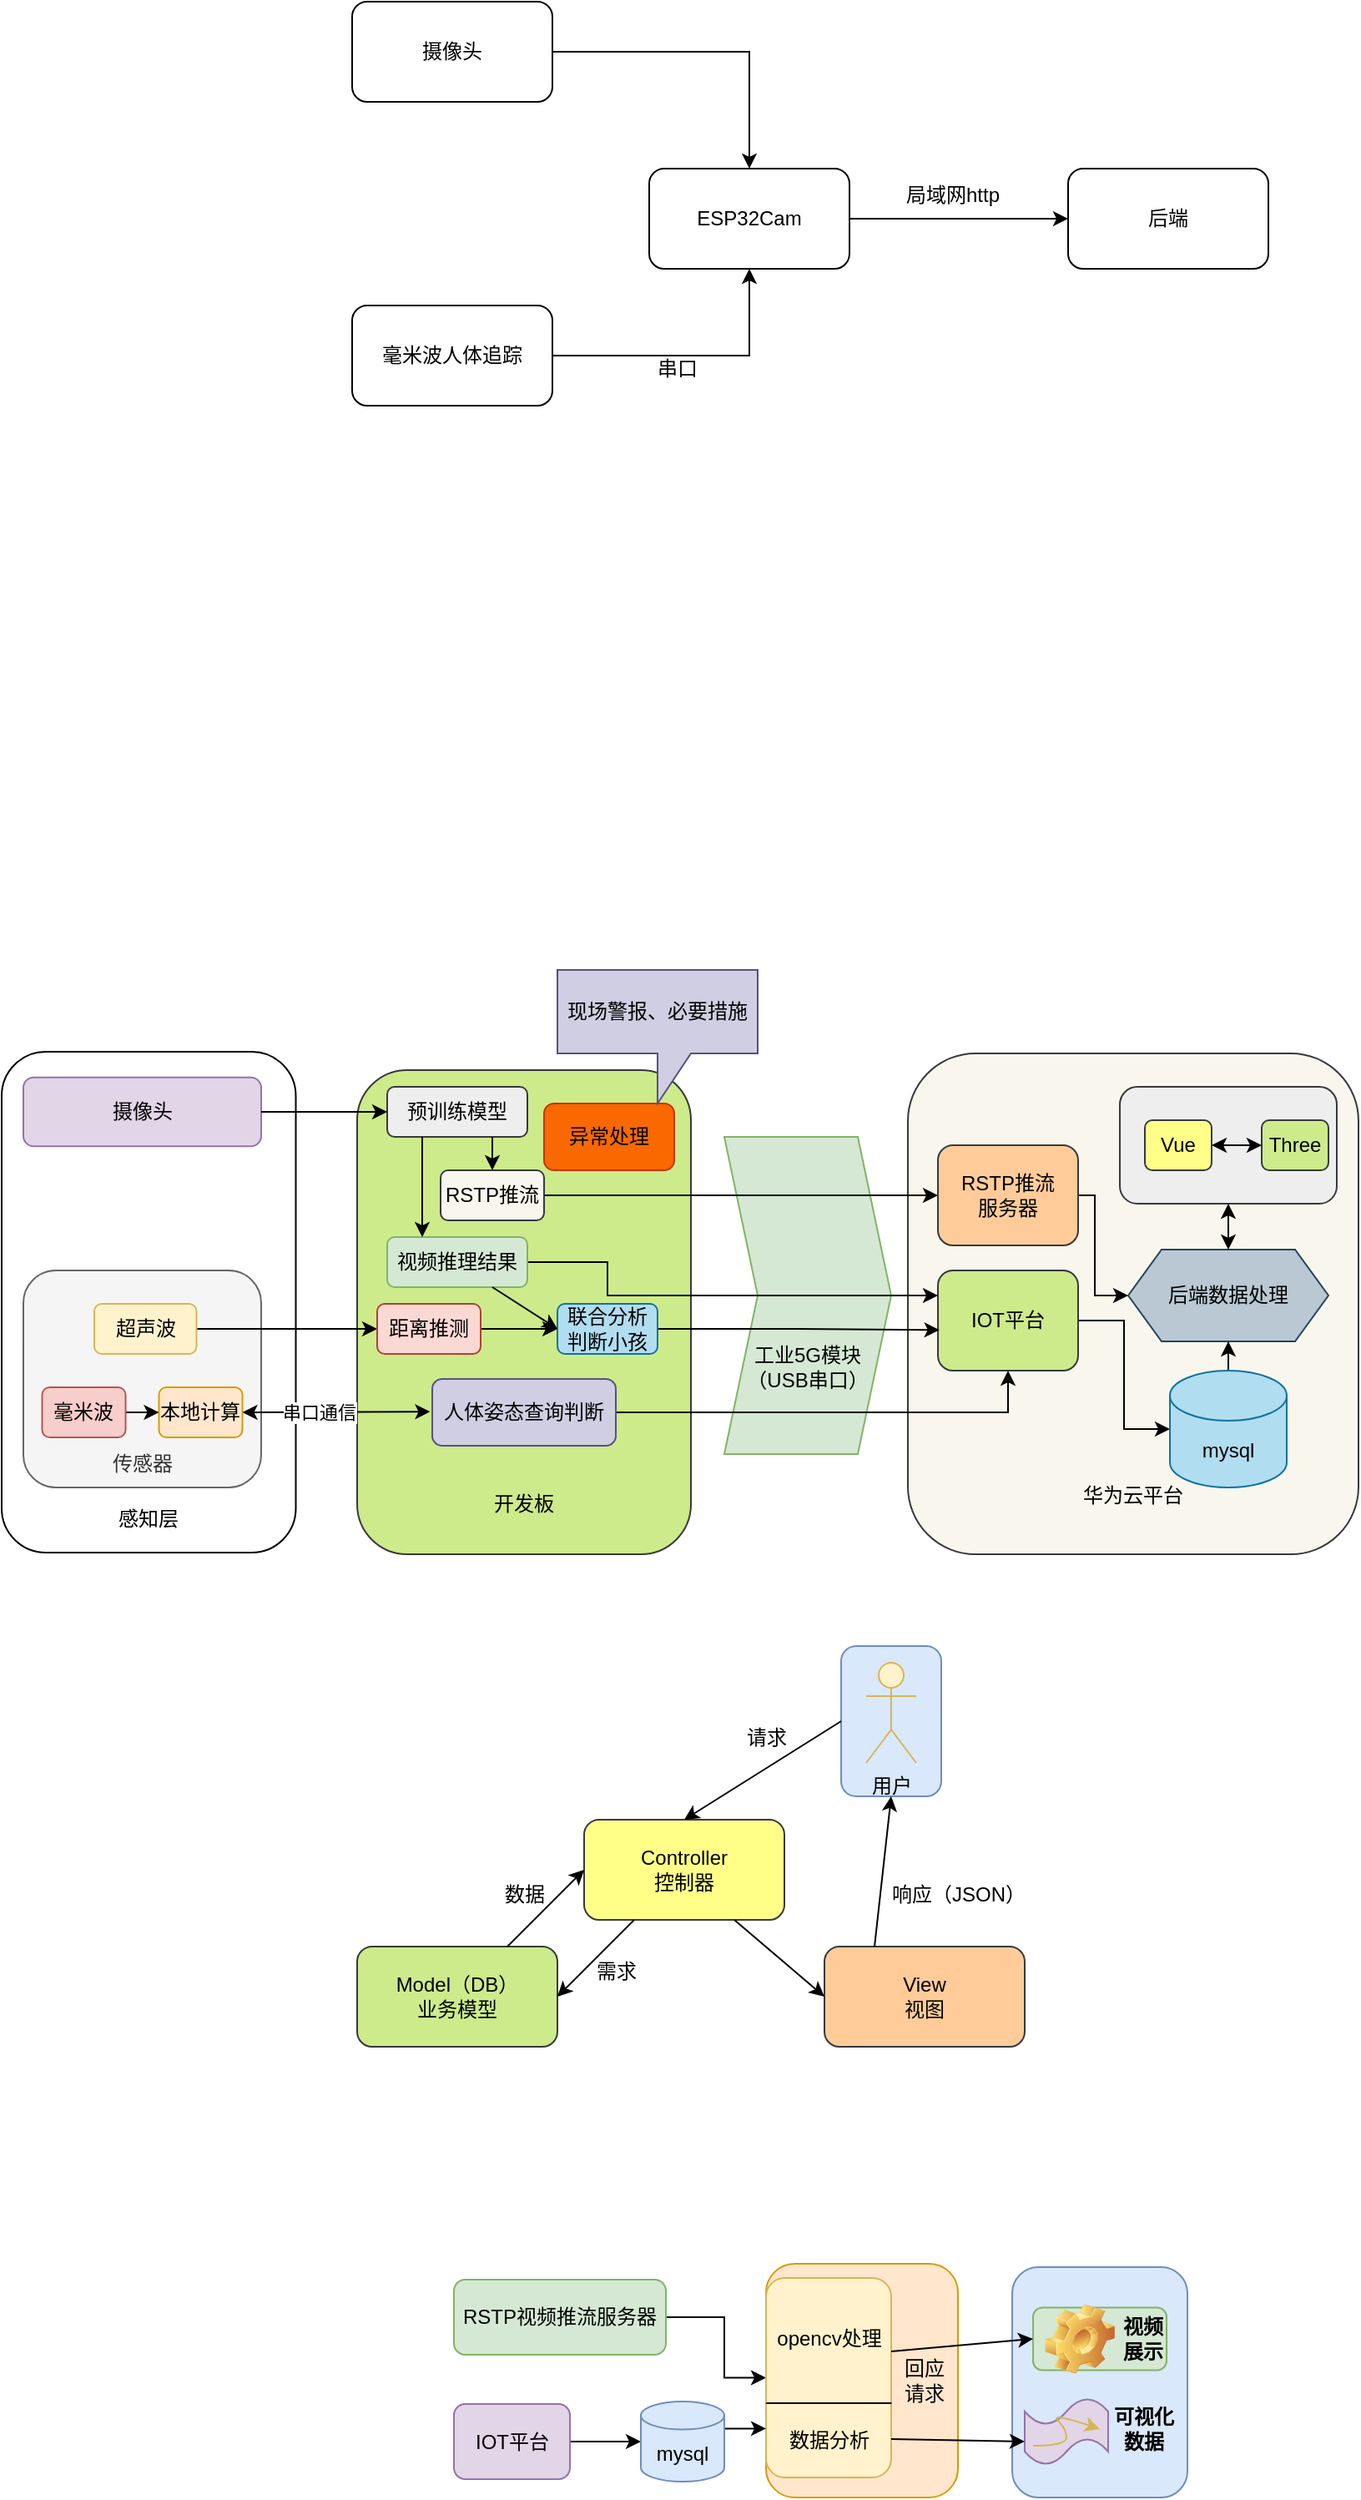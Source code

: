 <mxfile version="21.7.1" type="github">
  <diagram id="C5RBs43oDa-KdzZeNtuy" name="Page-1">
    <mxGraphModel dx="812" dy="1632" grid="0" gridSize="10" guides="0" tooltips="1" connect="1" arrows="1" fold="1" page="1" pageScale="1" pageWidth="827" pageHeight="1169" math="0" shadow="0">
      <root>
        <mxCell id="WIyWlLk6GJQsqaUBKTNV-0" />
        <mxCell id="WIyWlLk6GJQsqaUBKTNV-1" parent="WIyWlLk6GJQsqaUBKTNV-0" />
        <mxCell id="5fcDJ9BJbWyk9KCKupC0-104" value="" style="rounded=1;whiteSpace=wrap;html=1;fillColor=#ffe6cc;strokeColor=#d79b00;" parent="WIyWlLk6GJQsqaUBKTNV-1" vertex="1">
          <mxGeometry x="465" y="940" width="115" height="140" as="geometry" />
        </mxCell>
        <mxCell id="5fcDJ9BJbWyk9KCKupC0-86" value="" style="rounded=1;whiteSpace=wrap;html=1;fillColor=#dae8fc;strokeColor=#6c8ebf;" parent="WIyWlLk6GJQsqaUBKTNV-1" vertex="1">
          <mxGeometry x="510" y="570" width="60" height="90" as="geometry" />
        </mxCell>
        <mxCell id="5fcDJ9BJbWyk9KCKupC0-70" value="&lt;br&gt;&lt;br&gt;&lt;br&gt;&lt;br&gt;&lt;br&gt;&lt;br&gt;&lt;br&gt;&lt;br&gt;&lt;br&gt;&lt;br&gt;&lt;br&gt;&lt;br&gt;&lt;br&gt;&lt;br&gt;&lt;br&gt;&lt;br&gt;&lt;br&gt;&lt;br&gt;感知层" style="rounded=1;whiteSpace=wrap;html=1;" parent="WIyWlLk6GJQsqaUBKTNV-1" vertex="1">
          <mxGeometry x="7" y="214" width="176.25" height="300" as="geometry" />
        </mxCell>
        <mxCell id="5fcDJ9BJbWyk9KCKupC0-43" value="&lt;br&gt;&lt;br&gt;&lt;br&gt;&lt;br&gt;&lt;br&gt;&lt;br&gt;工业5G模块&lt;br&gt;（USB串口）" style="shape=step;perimeter=stepPerimeter;whiteSpace=wrap;html=1;fixedSize=1;fillColor=#d5e8d4;strokeColor=#82b366;" parent="WIyWlLk6GJQsqaUBKTNV-1" vertex="1">
          <mxGeometry x="440" y="265.01" width="100" height="189.99" as="geometry" />
        </mxCell>
        <mxCell id="5fcDJ9BJbWyk9KCKupC0-1" value="摄像头" style="rounded=1;whiteSpace=wrap;html=1;fillColor=#e1d5e7;strokeColor=#9673a6;" parent="WIyWlLk6GJQsqaUBKTNV-1" vertex="1">
          <mxGeometry x="20.0" y="229.38" width="142.5" height="41.25" as="geometry" />
        </mxCell>
        <mxCell id="5fcDJ9BJbWyk9KCKupC0-12" value="&lt;br&gt;&lt;br&gt;&lt;br&gt;&lt;br&gt;&lt;br&gt;&lt;br&gt;&lt;br&gt;传感器" style="rounded=1;whiteSpace=wrap;html=1;fillColor=#f5f5f5;fontColor=#333333;strokeColor=#666666;" parent="WIyWlLk6GJQsqaUBKTNV-1" vertex="1">
          <mxGeometry x="20.0" y="345" width="142.5" height="130" as="geometry" />
        </mxCell>
        <mxCell id="5fcDJ9BJbWyk9KCKupC0-38" style="edgeStyle=orthogonalEdgeStyle;rounded=0;orthogonalLoop=1;jettySize=auto;html=1;entryX=0;entryY=0.5;entryDx=0;entryDy=0;" parent="WIyWlLk6GJQsqaUBKTNV-1" source="5fcDJ9BJbWyk9KCKupC0-2" target="5fcDJ9BJbWyk9KCKupC0-37" edge="1">
          <mxGeometry relative="1" as="geometry" />
        </mxCell>
        <mxCell id="5fcDJ9BJbWyk9KCKupC0-2" value="毫米波" style="rounded=1;whiteSpace=wrap;html=1;fillColor=#f8cecc;strokeColor=#b85450;" parent="WIyWlLk6GJQsqaUBKTNV-1" vertex="1">
          <mxGeometry x="31.25" y="415" width="50" height="30" as="geometry" />
        </mxCell>
        <mxCell id="5fcDJ9BJbWyk9KCKupC0-3" value="&lt;br&gt;&lt;br&gt;&lt;br&gt;&lt;br&gt;&lt;br&gt;&lt;br&gt;&lt;br&gt;&lt;br&gt;&lt;br&gt;&lt;br&gt;&lt;br&gt;&lt;br&gt;&lt;br&gt;&lt;br&gt;&lt;br&gt;&lt;br&gt;开发板" style="rounded=1;whiteSpace=wrap;html=1;fillColor=#cdeb8b;strokeColor=#36393d;" parent="WIyWlLk6GJQsqaUBKTNV-1" vertex="1">
          <mxGeometry x="220" y="225" width="200" height="290" as="geometry" />
        </mxCell>
        <mxCell id="5fcDJ9BJbWyk9KCKupC0-6" value="&lt;br&gt;&lt;br&gt;&lt;br&gt;&lt;br&gt;&lt;br&gt;&lt;br&gt;&lt;br&gt;&lt;br&gt;&lt;br&gt;&lt;br&gt;&lt;br&gt;&lt;br&gt;&lt;br&gt;&lt;br&gt;&lt;br&gt;&lt;br&gt;华为云平台" style="rounded=1;whiteSpace=wrap;html=1;fillColor=#f9f7ed;strokeColor=#36393d;" parent="WIyWlLk6GJQsqaUBKTNV-1" vertex="1">
          <mxGeometry x="550" y="215" width="270" height="300" as="geometry" />
        </mxCell>
        <mxCell id="5fcDJ9BJbWyk9KCKupC0-13" value="预训练模型" style="rounded=1;whiteSpace=wrap;html=1;fillColor=#eeeeee;strokeColor=#36393d;" parent="WIyWlLk6GJQsqaUBKTNV-1" vertex="1">
          <mxGeometry x="238" y="235.01" width="84" height="30" as="geometry" />
        </mxCell>
        <mxCell id="5fcDJ9BJbWyk9KCKupC0-19" style="edgeStyle=orthogonalEdgeStyle;rounded=0;orthogonalLoop=1;jettySize=auto;html=1;" parent="WIyWlLk6GJQsqaUBKTNV-1" source="5fcDJ9BJbWyk9KCKupC0-15" target="5fcDJ9BJbWyk9KCKupC0-17" edge="1">
          <mxGeometry relative="1" as="geometry" />
        </mxCell>
        <mxCell id="5fcDJ9BJbWyk9KCKupC0-15" value="RSTP推流" style="rounded=1;whiteSpace=wrap;html=1;fillColor=#f9f7ed;strokeColor=#36393d;" parent="WIyWlLk6GJQsqaUBKTNV-1" vertex="1">
          <mxGeometry x="270" y="285" width="62" height="30" as="geometry" />
        </mxCell>
        <mxCell id="5fcDJ9BJbWyk9KCKupC0-60" style="edgeStyle=orthogonalEdgeStyle;rounded=0;orthogonalLoop=1;jettySize=auto;html=1;entryX=0;entryY=0.5;entryDx=0;entryDy=0;" parent="WIyWlLk6GJQsqaUBKTNV-1" source="5fcDJ9BJbWyk9KCKupC0-17" target="5fcDJ9BJbWyk9KCKupC0-58" edge="1">
          <mxGeometry relative="1" as="geometry">
            <Array as="points">
              <mxPoint x="662" y="300" />
              <mxPoint x="662" y="360" />
            </Array>
          </mxGeometry>
        </mxCell>
        <mxCell id="5fcDJ9BJbWyk9KCKupC0-17" value="RSTP推流&lt;br&gt;服务器" style="rounded=1;whiteSpace=wrap;html=1;fillColor=#ffcc99;strokeColor=#36393d;" parent="WIyWlLk6GJQsqaUBKTNV-1" vertex="1">
          <mxGeometry x="568" y="270" width="84" height="60" as="geometry" />
        </mxCell>
        <mxCell id="5fcDJ9BJbWyk9KCKupC0-57" style="edgeStyle=orthogonalEdgeStyle;rounded=0;orthogonalLoop=1;jettySize=auto;html=1;entryX=0;entryY=0.5;entryDx=0;entryDy=0;entryPerimeter=0;" parent="WIyWlLk6GJQsqaUBKTNV-1" source="5fcDJ9BJbWyk9KCKupC0-18" target="5fcDJ9BJbWyk9KCKupC0-56" edge="1">
          <mxGeometry relative="1" as="geometry">
            <Array as="points" />
          </mxGeometry>
        </mxCell>
        <mxCell id="5fcDJ9BJbWyk9KCKupC0-18" value="IOT平台" style="rounded=1;whiteSpace=wrap;html=1;fillColor=#cdeb8b;strokeColor=#36393d;" parent="WIyWlLk6GJQsqaUBKTNV-1" vertex="1">
          <mxGeometry x="568" y="345" width="84" height="60" as="geometry" />
        </mxCell>
        <mxCell id="5fcDJ9BJbWyk9KCKupC0-25" style="edgeStyle=orthogonalEdgeStyle;rounded=0;orthogonalLoop=1;jettySize=auto;html=1;entryX=0;entryY=0.25;entryDx=0;entryDy=0;" parent="WIyWlLk6GJQsqaUBKTNV-1" source="5fcDJ9BJbWyk9KCKupC0-20" target="5fcDJ9BJbWyk9KCKupC0-18" edge="1">
          <mxGeometry relative="1" as="geometry">
            <Array as="points">
              <mxPoint x="370" y="340" />
              <mxPoint x="370" y="360" />
            </Array>
          </mxGeometry>
        </mxCell>
        <mxCell id="5fcDJ9BJbWyk9KCKupC0-20" value="视频推理结果" style="rounded=1;whiteSpace=wrap;html=1;fillColor=#d5e8d4;strokeColor=#82b366;" parent="WIyWlLk6GJQsqaUBKTNV-1" vertex="1">
          <mxGeometry x="238" y="325" width="84" height="30" as="geometry" />
        </mxCell>
        <mxCell id="5fcDJ9BJbWyk9KCKupC0-23" value="" style="endArrow=classic;html=1;rounded=0;entryX=0.25;entryY=0;entryDx=0;entryDy=0;exitX=0.25;exitY=1;exitDx=0;exitDy=0;" parent="WIyWlLk6GJQsqaUBKTNV-1" source="5fcDJ9BJbWyk9KCKupC0-13" target="5fcDJ9BJbWyk9KCKupC0-20" edge="1">
          <mxGeometry width="50" height="50" relative="1" as="geometry">
            <mxPoint x="250" y="265" as="sourcePoint" />
            <mxPoint x="300" y="215" as="targetPoint" />
          </mxGeometry>
        </mxCell>
        <mxCell id="5fcDJ9BJbWyk9KCKupC0-24" value="" style="endArrow=classic;html=1;rounded=0;exitX=0.75;exitY=1;exitDx=0;exitDy=0;entryX=0.5;entryY=0;entryDx=0;entryDy=0;" parent="WIyWlLk6GJQsqaUBKTNV-1" source="5fcDJ9BJbWyk9KCKupC0-13" target="5fcDJ9BJbWyk9KCKupC0-15" edge="1">
          <mxGeometry width="50" height="50" relative="1" as="geometry">
            <mxPoint x="220" y="355" as="sourcePoint" />
            <mxPoint x="270" y="305" as="targetPoint" />
          </mxGeometry>
        </mxCell>
        <mxCell id="5fcDJ9BJbWyk9KCKupC0-30" style="edgeStyle=orthogonalEdgeStyle;rounded=0;orthogonalLoop=1;jettySize=auto;html=1;entryX=0;entryY=0.5;entryDx=0;entryDy=0;" parent="WIyWlLk6GJQsqaUBKTNV-1" source="5fcDJ9BJbWyk9KCKupC0-26" target="5fcDJ9BJbWyk9KCKupC0-28" edge="1">
          <mxGeometry relative="1" as="geometry" />
        </mxCell>
        <mxCell id="5fcDJ9BJbWyk9KCKupC0-26" value="超声波" style="rounded=1;whiteSpace=wrap;html=1;fillColor=#fff2cc;strokeColor=#d6b656;" parent="WIyWlLk6GJQsqaUBKTNV-1" vertex="1">
          <mxGeometry x="62.5" y="365" width="61.25" height="30" as="geometry" />
        </mxCell>
        <mxCell id="5fcDJ9BJbWyk9KCKupC0-33" style="edgeStyle=orthogonalEdgeStyle;rounded=0;orthogonalLoop=1;jettySize=auto;html=1;entryX=0;entryY=0.5;entryDx=0;entryDy=0;" parent="WIyWlLk6GJQsqaUBKTNV-1" source="5fcDJ9BJbWyk9KCKupC0-28" target="5fcDJ9BJbWyk9KCKupC0-31" edge="1">
          <mxGeometry relative="1" as="geometry" />
        </mxCell>
        <mxCell id="5fcDJ9BJbWyk9KCKupC0-28" value="距离推测" style="rounded=1;whiteSpace=wrap;html=1;fillColor=#fad9d5;strokeColor=#ae4132;" parent="WIyWlLk6GJQsqaUBKTNV-1" vertex="1">
          <mxGeometry x="232" y="365" width="62" height="30" as="geometry" />
        </mxCell>
        <mxCell id="5fcDJ9BJbWyk9KCKupC0-35" style="edgeStyle=orthogonalEdgeStyle;rounded=0;orthogonalLoop=1;jettySize=auto;html=1;entryX=0.01;entryY=0.594;entryDx=0;entryDy=0;entryPerimeter=0;" parent="WIyWlLk6GJQsqaUBKTNV-1" source="5fcDJ9BJbWyk9KCKupC0-31" target="5fcDJ9BJbWyk9KCKupC0-18" edge="1">
          <mxGeometry relative="1" as="geometry" />
        </mxCell>
        <mxCell id="5fcDJ9BJbWyk9KCKupC0-31" value="联合分析判断小孩" style="rounded=1;whiteSpace=wrap;html=1;fillColor=#b1ddf0;strokeColor=#10739e;" parent="WIyWlLk6GJQsqaUBKTNV-1" vertex="1">
          <mxGeometry x="340" y="365" width="60" height="30" as="geometry" />
        </mxCell>
        <mxCell id="5fcDJ9BJbWyk9KCKupC0-34" value="" style="endArrow=classic;html=1;rounded=0;exitX=0.75;exitY=1;exitDx=0;exitDy=0;entryX=0;entryY=0.5;entryDx=0;entryDy=0;" parent="WIyWlLk6GJQsqaUBKTNV-1" source="5fcDJ9BJbWyk9KCKupC0-20" target="5fcDJ9BJbWyk9KCKupC0-31" edge="1">
          <mxGeometry width="50" height="50" relative="1" as="geometry">
            <mxPoint x="230" y="415" as="sourcePoint" />
            <mxPoint x="301" y="375" as="targetPoint" />
          </mxGeometry>
        </mxCell>
        <mxCell id="5fcDJ9BJbWyk9KCKupC0-37" value="本地计算" style="rounded=1;whiteSpace=wrap;html=1;fillColor=#ffe6cc;strokeColor=#d79b00;" parent="WIyWlLk6GJQsqaUBKTNV-1" vertex="1">
          <mxGeometry x="101.25" y="415" width="50" height="30" as="geometry" />
        </mxCell>
        <mxCell id="5fcDJ9BJbWyk9KCKupC0-46" style="edgeStyle=orthogonalEdgeStyle;rounded=0;orthogonalLoop=1;jettySize=auto;html=1;entryX=0.5;entryY=1;entryDx=0;entryDy=0;" parent="WIyWlLk6GJQsqaUBKTNV-1" source="5fcDJ9BJbWyk9KCKupC0-39" target="5fcDJ9BJbWyk9KCKupC0-18" edge="1">
          <mxGeometry relative="1" as="geometry" />
        </mxCell>
        <mxCell id="5fcDJ9BJbWyk9KCKupC0-39" value="人体姿态查询判断" style="rounded=1;whiteSpace=wrap;html=1;fillColor=#d0cee2;strokeColor=#56517e;" parent="WIyWlLk6GJQsqaUBKTNV-1" vertex="1">
          <mxGeometry x="265" y="410" width="110" height="40" as="geometry" />
        </mxCell>
        <mxCell id="5fcDJ9BJbWyk9KCKupC0-40" style="edgeStyle=orthogonalEdgeStyle;rounded=0;orthogonalLoop=1;jettySize=auto;html=1;" parent="WIyWlLk6GJQsqaUBKTNV-1" source="5fcDJ9BJbWyk9KCKupC0-1" target="5fcDJ9BJbWyk9KCKupC0-13" edge="1">
          <mxGeometry relative="1" as="geometry" />
        </mxCell>
        <mxCell id="5fcDJ9BJbWyk9KCKupC0-41" value="" style="endArrow=classic;startArrow=classic;html=1;rounded=0;entryX=0;entryY=0.5;entryDx=0;entryDy=0;exitX=1;exitY=0.5;exitDx=0;exitDy=0;" parent="WIyWlLk6GJQsqaUBKTNV-1" source="5fcDJ9BJbWyk9KCKupC0-37" edge="1">
          <mxGeometry width="50" height="50" relative="1" as="geometry">
            <mxPoint x="160" y="430" as="sourcePoint" />
            <mxPoint x="263.75" y="429.58" as="targetPoint" />
          </mxGeometry>
        </mxCell>
        <mxCell id="5fcDJ9BJbWyk9KCKupC0-42" value="串口通信" style="edgeLabel;html=1;align=center;verticalAlign=middle;resizable=0;points=[];" parent="5fcDJ9BJbWyk9KCKupC0-41" vertex="1" connectable="0">
          <mxGeometry x="0.155" y="-2" relative="1" as="geometry">
            <mxPoint x="-20" y="-2" as="offset" />
          </mxGeometry>
        </mxCell>
        <mxCell id="5fcDJ9BJbWyk9KCKupC0-53" value="异常处理" style="rounded=1;whiteSpace=wrap;html=1;fillColor=#fa6800;strokeColor=#C73500;fontColor=#000000;" parent="WIyWlLk6GJQsqaUBKTNV-1" vertex="1">
          <mxGeometry x="332" y="245" width="78" height="40" as="geometry" />
        </mxCell>
        <mxCell id="5fcDJ9BJbWyk9KCKupC0-54" value="现场警报、必要措施" style="shape=callout;whiteSpace=wrap;html=1;perimeter=calloutPerimeter;fillColor=#d0cee2;strokeColor=#56517e;" parent="WIyWlLk6GJQsqaUBKTNV-1" vertex="1">
          <mxGeometry x="340" y="165" width="120" height="80" as="geometry" />
        </mxCell>
        <mxCell id="5fcDJ9BJbWyk9KCKupC0-59" style="edgeStyle=orthogonalEdgeStyle;rounded=0;orthogonalLoop=1;jettySize=auto;html=1;entryX=0.5;entryY=1;entryDx=0;entryDy=0;" parent="WIyWlLk6GJQsqaUBKTNV-1" source="5fcDJ9BJbWyk9KCKupC0-56" target="5fcDJ9BJbWyk9KCKupC0-58" edge="1">
          <mxGeometry relative="1" as="geometry" />
        </mxCell>
        <mxCell id="5fcDJ9BJbWyk9KCKupC0-56" value="mysql" style="shape=cylinder3;whiteSpace=wrap;html=1;boundedLbl=1;backgroundOutline=1;size=15;fillColor=#b1ddf0;strokeColor=#10739e;" parent="WIyWlLk6GJQsqaUBKTNV-1" vertex="1">
          <mxGeometry x="707" y="405" width="70" height="70" as="geometry" />
        </mxCell>
        <mxCell id="5fcDJ9BJbWyk9KCKupC0-58" value="后端数据处理" style="shape=hexagon;perimeter=hexagonPerimeter2;whiteSpace=wrap;html=1;fixedSize=1;fillColor=#bac8d3;strokeColor=#23445d;" parent="WIyWlLk6GJQsqaUBKTNV-1" vertex="1">
          <mxGeometry x="682" y="332.5" width="120" height="55" as="geometry" />
        </mxCell>
        <mxCell id="5fcDJ9BJbWyk9KCKupC0-67" value="" style="rounded=1;whiteSpace=wrap;html=1;fillColor=#eeeeee;strokeColor=#36393d;" parent="WIyWlLk6GJQsqaUBKTNV-1" vertex="1">
          <mxGeometry x="677" y="235.01" width="130" height="70" as="geometry" />
        </mxCell>
        <mxCell id="5fcDJ9BJbWyk9KCKupC0-63" value="Vue" style="rounded=1;whiteSpace=wrap;html=1;fillColor=#ffff88;strokeColor=#36393d;" parent="WIyWlLk6GJQsqaUBKTNV-1" vertex="1">
          <mxGeometry x="692" y="255" width="40" height="30" as="geometry" />
        </mxCell>
        <mxCell id="5fcDJ9BJbWyk9KCKupC0-64" value="Three" style="rounded=1;whiteSpace=wrap;html=1;fillColor=#cdeb8b;strokeColor=#36393d;" parent="WIyWlLk6GJQsqaUBKTNV-1" vertex="1">
          <mxGeometry x="762" y="255" width="40" height="30" as="geometry" />
        </mxCell>
        <mxCell id="5fcDJ9BJbWyk9KCKupC0-68" value="" style="endArrow=classic;startArrow=classic;html=1;rounded=0;entryX=0;entryY=0.5;entryDx=0;entryDy=0;exitX=1;exitY=0.5;exitDx=0;exitDy=0;" parent="WIyWlLk6GJQsqaUBKTNV-1" source="5fcDJ9BJbWyk9KCKupC0-63" target="5fcDJ9BJbWyk9KCKupC0-64" edge="1">
          <mxGeometry width="50" height="50" relative="1" as="geometry">
            <mxPoint x="440" y="415" as="sourcePoint" />
            <mxPoint x="490" y="365" as="targetPoint" />
          </mxGeometry>
        </mxCell>
        <mxCell id="5fcDJ9BJbWyk9KCKupC0-69" value="" style="endArrow=classic;startArrow=classic;html=1;rounded=0;entryX=0.5;entryY=1;entryDx=0;entryDy=0;exitX=0.5;exitY=0;exitDx=0;exitDy=0;" parent="WIyWlLk6GJQsqaUBKTNV-1" source="5fcDJ9BJbWyk9KCKupC0-58" target="5fcDJ9BJbWyk9KCKupC0-67" edge="1">
          <mxGeometry width="50" height="50" relative="1" as="geometry">
            <mxPoint x="440" y="415" as="sourcePoint" />
            <mxPoint x="490" y="365" as="targetPoint" />
          </mxGeometry>
        </mxCell>
        <mxCell id="5fcDJ9BJbWyk9KCKupC0-74" value="Controller&lt;br&gt;控制器" style="rounded=1;whiteSpace=wrap;html=1;fillColor=#ffff88;strokeColor=#36393d;" parent="WIyWlLk6GJQsqaUBKTNV-1" vertex="1">
          <mxGeometry x="356" y="674" width="120" height="60" as="geometry" />
        </mxCell>
        <mxCell id="5fcDJ9BJbWyk9KCKupC0-75" value="Model（DB）&lt;br&gt;业务模型" style="rounded=1;whiteSpace=wrap;html=1;fillColor=#cdeb8b;strokeColor=#36393d;" parent="WIyWlLk6GJQsqaUBKTNV-1" vertex="1">
          <mxGeometry x="220" y="750" width="120" height="60" as="geometry" />
        </mxCell>
        <mxCell id="5fcDJ9BJbWyk9KCKupC0-76" value="View&lt;br&gt;视图" style="rounded=1;whiteSpace=wrap;html=1;fillColor=#ffcc99;strokeColor=#36393d;" parent="WIyWlLk6GJQsqaUBKTNV-1" vertex="1">
          <mxGeometry x="500" y="750" width="120" height="60" as="geometry" />
        </mxCell>
        <mxCell id="5fcDJ9BJbWyk9KCKupC0-77" value="" style="endArrow=classic;html=1;rounded=0;exitX=0.75;exitY=0;exitDx=0;exitDy=0;entryX=0;entryY=0.5;entryDx=0;entryDy=0;" parent="WIyWlLk6GJQsqaUBKTNV-1" source="5fcDJ9BJbWyk9KCKupC0-75" target="5fcDJ9BJbWyk9KCKupC0-74" edge="1">
          <mxGeometry width="50" height="50" relative="1" as="geometry">
            <mxPoint x="390" y="740" as="sourcePoint" />
            <mxPoint x="440" y="690" as="targetPoint" />
          </mxGeometry>
        </mxCell>
        <mxCell id="5fcDJ9BJbWyk9KCKupC0-78" value="" style="endArrow=classic;html=1;rounded=0;exitX=0.25;exitY=1;exitDx=0;exitDy=0;entryX=1;entryY=0.5;entryDx=0;entryDy=0;" parent="WIyWlLk6GJQsqaUBKTNV-1" source="5fcDJ9BJbWyk9KCKupC0-74" target="5fcDJ9BJbWyk9KCKupC0-75" edge="1">
          <mxGeometry width="50" height="50" relative="1" as="geometry">
            <mxPoint x="390" y="740" as="sourcePoint" />
            <mxPoint x="440" y="690" as="targetPoint" />
          </mxGeometry>
        </mxCell>
        <mxCell id="5fcDJ9BJbWyk9KCKupC0-79" value="" style="endArrow=classic;html=1;rounded=0;exitX=0.25;exitY=0;exitDx=0;exitDy=0;entryX=0.5;entryY=1;entryDx=0;entryDy=0;" parent="WIyWlLk6GJQsqaUBKTNV-1" source="5fcDJ9BJbWyk9KCKupC0-76" target="5fcDJ9BJbWyk9KCKupC0-86" edge="1">
          <mxGeometry width="50" height="50" relative="1" as="geometry">
            <mxPoint x="390" y="740" as="sourcePoint" />
            <mxPoint x="530" y="700" as="targetPoint" />
          </mxGeometry>
        </mxCell>
        <mxCell id="5fcDJ9BJbWyk9KCKupC0-80" value="" style="endArrow=classic;html=1;rounded=0;exitX=0.75;exitY=1;exitDx=0;exitDy=0;entryX=0;entryY=0.5;entryDx=0;entryDy=0;" parent="WIyWlLk6GJQsqaUBKTNV-1" source="5fcDJ9BJbWyk9KCKupC0-74" target="5fcDJ9BJbWyk9KCKupC0-76" edge="1">
          <mxGeometry width="50" height="50" relative="1" as="geometry">
            <mxPoint x="390" y="740" as="sourcePoint" />
            <mxPoint x="440" y="690" as="targetPoint" />
          </mxGeometry>
        </mxCell>
        <mxCell id="5fcDJ9BJbWyk9KCKupC0-81" value="用户" style="shape=umlActor;verticalLabelPosition=bottom;verticalAlign=top;html=1;outlineConnect=0;fillColor=#fff2cc;strokeColor=#d6b656;" parent="WIyWlLk6GJQsqaUBKTNV-1" vertex="1">
          <mxGeometry x="525" y="580" width="30" height="60" as="geometry" />
        </mxCell>
        <mxCell id="5fcDJ9BJbWyk9KCKupC0-83" value="" style="endArrow=classic;html=1;rounded=0;entryX=0.5;entryY=0;entryDx=0;entryDy=0;exitX=0;exitY=0.5;exitDx=0;exitDy=0;" parent="WIyWlLk6GJQsqaUBKTNV-1" source="5fcDJ9BJbWyk9KCKupC0-86" target="5fcDJ9BJbWyk9KCKupC0-74" edge="1">
          <mxGeometry width="50" height="50" relative="1" as="geometry">
            <mxPoint x="510" y="630" as="sourcePoint" />
            <mxPoint x="440" y="690" as="targetPoint" />
          </mxGeometry>
        </mxCell>
        <mxCell id="5fcDJ9BJbWyk9KCKupC0-84" value="请求" style="text;html=1;align=center;verticalAlign=middle;resizable=0;points=[];autosize=1;strokeColor=none;fillColor=none;" parent="WIyWlLk6GJQsqaUBKTNV-1" vertex="1">
          <mxGeometry x="440" y="610" width="50" height="30" as="geometry" />
        </mxCell>
        <mxCell id="5fcDJ9BJbWyk9KCKupC0-87" value="需求" style="text;html=1;align=center;verticalAlign=middle;resizable=0;points=[];autosize=1;strokeColor=none;fillColor=none;" parent="WIyWlLk6GJQsqaUBKTNV-1" vertex="1">
          <mxGeometry x="350" y="750" width="50" height="30" as="geometry" />
        </mxCell>
        <mxCell id="5fcDJ9BJbWyk9KCKupC0-88" value="数据" style="text;html=1;align=center;verticalAlign=middle;resizable=0;points=[];autosize=1;strokeColor=none;fillColor=none;" parent="WIyWlLk6GJQsqaUBKTNV-1" vertex="1">
          <mxGeometry x="295" y="704" width="50" height="30" as="geometry" />
        </mxCell>
        <mxCell id="5fcDJ9BJbWyk9KCKupC0-89" value="响应（JSON）" style="text;html=1;align=center;verticalAlign=middle;resizable=0;points=[];autosize=1;strokeColor=none;fillColor=none;" parent="WIyWlLk6GJQsqaUBKTNV-1" vertex="1">
          <mxGeometry x="530" y="704" width="100" height="30" as="geometry" />
        </mxCell>
        <mxCell id="5fcDJ9BJbWyk9KCKupC0-95" style="edgeStyle=orthogonalEdgeStyle;rounded=0;orthogonalLoop=1;jettySize=auto;html=1;entryX=0;entryY=0.5;entryDx=0;entryDy=0;entryPerimeter=0;" parent="WIyWlLk6GJQsqaUBKTNV-1" source="5fcDJ9BJbWyk9KCKupC0-90" target="5fcDJ9BJbWyk9KCKupC0-93" edge="1">
          <mxGeometry relative="1" as="geometry" />
        </mxCell>
        <mxCell id="5fcDJ9BJbWyk9KCKupC0-90" value="IOT平台" style="rounded=1;whiteSpace=wrap;html=1;fillColor=#e1d5e7;strokeColor=#9673a6;" parent="WIyWlLk6GJQsqaUBKTNV-1" vertex="1">
          <mxGeometry x="278" y="1024" width="69.5" height="45" as="geometry" />
        </mxCell>
        <mxCell id="5fcDJ9BJbWyk9KCKupC0-96" style="edgeStyle=orthogonalEdgeStyle;rounded=0;orthogonalLoop=1;jettySize=auto;html=1;entryX=0;entryY=0.5;entryDx=0;entryDy=0;" parent="WIyWlLk6GJQsqaUBKTNV-1" source="5fcDJ9BJbWyk9KCKupC0-91" target="5fcDJ9BJbWyk9KCKupC0-92" edge="1">
          <mxGeometry relative="1" as="geometry">
            <mxPoint x="460" y="990" as="targetPoint" />
            <Array as="points">
              <mxPoint x="440" y="972" />
              <mxPoint x="440" y="1008" />
            </Array>
          </mxGeometry>
        </mxCell>
        <mxCell id="5fcDJ9BJbWyk9KCKupC0-91" value="RSTP视频推流服务器" style="rounded=1;whiteSpace=wrap;html=1;fillColor=#d5e8d4;strokeColor=#82b366;" parent="WIyWlLk6GJQsqaUBKTNV-1" vertex="1">
          <mxGeometry x="278" y="949.5" width="127" height="45" as="geometry" />
        </mxCell>
        <mxCell id="5fcDJ9BJbWyk9KCKupC0-92" value="" style="rounded=1;whiteSpace=wrap;html=1;fillColor=#fff2cc;strokeColor=#d6b656;" parent="WIyWlLk6GJQsqaUBKTNV-1" vertex="1">
          <mxGeometry x="465" y="948.5" width="75" height="119.5" as="geometry" />
        </mxCell>
        <mxCell id="5fcDJ9BJbWyk9KCKupC0-97" style="edgeStyle=orthogonalEdgeStyle;rounded=0;orthogonalLoop=1;jettySize=auto;html=1;entryX=0;entryY=0.75;entryDx=0;entryDy=0;exitX=1;exitY=0;exitDx=0;exitDy=16.188;exitPerimeter=0;" parent="WIyWlLk6GJQsqaUBKTNV-1" source="5fcDJ9BJbWyk9KCKupC0-93" target="5fcDJ9BJbWyk9KCKupC0-92" edge="1">
          <mxGeometry relative="1" as="geometry">
            <mxPoint x="430" y="1040" as="sourcePoint" />
          </mxGeometry>
        </mxCell>
        <mxCell id="5fcDJ9BJbWyk9KCKupC0-93" value="mysql" style="shape=cylinder3;whiteSpace=wrap;html=1;boundedLbl=1;backgroundOutline=1;size=8.375;fillColor=#dae8fc;strokeColor=#6c8ebf;" parent="WIyWlLk6GJQsqaUBKTNV-1" vertex="1">
          <mxGeometry x="390" y="1022.5" width="50" height="48" as="geometry" />
        </mxCell>
        <mxCell id="5fcDJ9BJbWyk9KCKupC0-98" value="" style="endArrow=none;html=1;rounded=0;entryX=0.002;entryY=0.628;entryDx=0;entryDy=0;entryPerimeter=0;exitX=1.002;exitY=0.628;exitDx=0;exitDy=0;exitPerimeter=0;" parent="WIyWlLk6GJQsqaUBKTNV-1" source="5fcDJ9BJbWyk9KCKupC0-92" target="5fcDJ9BJbWyk9KCKupC0-92" edge="1">
          <mxGeometry width="50" height="50" relative="1" as="geometry">
            <mxPoint x="380" y="1020" as="sourcePoint" />
            <mxPoint x="430" y="970" as="targetPoint" />
          </mxGeometry>
        </mxCell>
        <mxCell id="5fcDJ9BJbWyk9KCKupC0-100" value="opencv处理" style="text;html=1;strokeColor=none;fillColor=none;align=center;verticalAlign=middle;whiteSpace=wrap;rounded=0;" parent="WIyWlLk6GJQsqaUBKTNV-1" vertex="1">
          <mxGeometry x="467.5" y="970" width="70" height="30" as="geometry" />
        </mxCell>
        <mxCell id="5fcDJ9BJbWyk9KCKupC0-102" value="数据分析" style="text;html=1;strokeColor=none;fillColor=none;align=center;verticalAlign=middle;whiteSpace=wrap;rounded=0;" parent="WIyWlLk6GJQsqaUBKTNV-1" vertex="1">
          <mxGeometry x="472.5" y="1030.5" width="60" height="30" as="geometry" />
        </mxCell>
        <mxCell id="5fcDJ9BJbWyk9KCKupC0-105" value="回应&lt;br&gt;请求" style="text;html=1;strokeColor=none;fillColor=none;align=center;verticalAlign=middle;whiteSpace=wrap;rounded=0;" parent="WIyWlLk6GJQsqaUBKTNV-1" vertex="1">
          <mxGeometry x="540" y="975" width="40" height="70" as="geometry" />
        </mxCell>
        <mxCell id="5fcDJ9BJbWyk9KCKupC0-106" value="" style="rounded=1;whiteSpace=wrap;html=1;fillColor=#dae8fc;strokeColor=#6c8ebf;" parent="WIyWlLk6GJQsqaUBKTNV-1" vertex="1">
          <mxGeometry x="612.5" y="942" width="105" height="138" as="geometry" />
        </mxCell>
        <mxCell id="5fcDJ9BJbWyk9KCKupC0-107" value="视频展示" style="label;whiteSpace=wrap;html=1;image=img/clipart/Gear_128x128.png;fillColor=#d5e8d4;strokeColor=#82b366;" parent="WIyWlLk6GJQsqaUBKTNV-1" vertex="1">
          <mxGeometry x="625" y="966.25" width="80" height="37.5" as="geometry" />
        </mxCell>
        <mxCell id="5fcDJ9BJbWyk9KCKupC0-110" value="" style="shape=tape;whiteSpace=wrap;html=1;fillColor=#e1d5e7;strokeColor=#9673a6;" parent="WIyWlLk6GJQsqaUBKTNV-1" vertex="1">
          <mxGeometry x="620" y="1020.5" width="50" height="40" as="geometry" />
        </mxCell>
        <mxCell id="5fcDJ9BJbWyk9KCKupC0-111" value="" style="curved=1;endArrow=classic;html=1;rounded=0;fillColor=#fff2cc;strokeColor=#d6b656;" parent="WIyWlLk6GJQsqaUBKTNV-1" edge="1">
          <mxGeometry width="50" height="50" relative="1" as="geometry">
            <mxPoint x="625" y="1049" as="sourcePoint" />
            <mxPoint x="665" y="1039" as="targetPoint" />
            <Array as="points">
              <mxPoint x="645" y="1049" />
              <mxPoint x="645" y="1039" />
              <mxPoint x="635" y="1029" />
            </Array>
          </mxGeometry>
        </mxCell>
        <mxCell id="5fcDJ9BJbWyk9KCKupC0-113" value="&lt;font style=&quot;font-size: 12px;&quot;&gt;&lt;b&gt;可视化数据&lt;/b&gt;&lt;/font&gt;" style="text;html=1;align=center;verticalAlign=middle;whiteSpace=wrap;rounded=0;" parent="WIyWlLk6GJQsqaUBKTNV-1" vertex="1">
          <mxGeometry x="670" y="1024" width="43" height="30" as="geometry" />
        </mxCell>
        <mxCell id="5fcDJ9BJbWyk9KCKupC0-115" value="" style="endArrow=classic;html=1;rounded=0;exitX=0;exitY=0.25;exitDx=0;exitDy=0;entryX=0;entryY=0.5;entryDx=0;entryDy=0;" parent="WIyWlLk6GJQsqaUBKTNV-1" source="5fcDJ9BJbWyk9KCKupC0-105" target="5fcDJ9BJbWyk9KCKupC0-107" edge="1">
          <mxGeometry width="50" height="50" relative="1" as="geometry">
            <mxPoint x="470" y="1066" as="sourcePoint" />
            <mxPoint x="520" y="1016" as="targetPoint" />
          </mxGeometry>
        </mxCell>
        <mxCell id="5fcDJ9BJbWyk9KCKupC0-116" value="" style="endArrow=classic;html=1;rounded=0;exitX=0;exitY=1;exitDx=0;exitDy=0;entryX=0;entryY=0.65;entryDx=0;entryDy=0;entryPerimeter=0;" parent="WIyWlLk6GJQsqaUBKTNV-1" source="5fcDJ9BJbWyk9KCKupC0-105" target="5fcDJ9BJbWyk9KCKupC0-110" edge="1">
          <mxGeometry width="50" height="50" relative="1" as="geometry">
            <mxPoint x="470" y="1066" as="sourcePoint" />
            <mxPoint x="520" y="1016" as="targetPoint" />
          </mxGeometry>
        </mxCell>
        <mxCell id="Bgb2d7PLO2-BZdLounZA-7" style="edgeStyle=orthogonalEdgeStyle;rounded=0;orthogonalLoop=1;jettySize=auto;html=1;" edge="1" parent="WIyWlLk6GJQsqaUBKTNV-1" source="Bgb2d7PLO2-BZdLounZA-0" target="Bgb2d7PLO2-BZdLounZA-6">
          <mxGeometry relative="1" as="geometry" />
        </mxCell>
        <mxCell id="Bgb2d7PLO2-BZdLounZA-0" value="ESP32Cam" style="rounded=1;whiteSpace=wrap;html=1;" vertex="1" parent="WIyWlLk6GJQsqaUBKTNV-1">
          <mxGeometry x="395" y="-315" width="120" height="60" as="geometry" />
        </mxCell>
        <mxCell id="Bgb2d7PLO2-BZdLounZA-4" style="edgeStyle=orthogonalEdgeStyle;rounded=0;orthogonalLoop=1;jettySize=auto;html=1;entryX=0.5;entryY=1;entryDx=0;entryDy=0;" edge="1" parent="WIyWlLk6GJQsqaUBKTNV-1" source="Bgb2d7PLO2-BZdLounZA-1" target="Bgb2d7PLO2-BZdLounZA-0">
          <mxGeometry relative="1" as="geometry" />
        </mxCell>
        <mxCell id="Bgb2d7PLO2-BZdLounZA-1" value="毫米波人体追踪" style="rounded=1;whiteSpace=wrap;html=1;" vertex="1" parent="WIyWlLk6GJQsqaUBKTNV-1">
          <mxGeometry x="217" y="-233" width="120" height="60" as="geometry" />
        </mxCell>
        <mxCell id="Bgb2d7PLO2-BZdLounZA-3" style="edgeStyle=orthogonalEdgeStyle;rounded=0;orthogonalLoop=1;jettySize=auto;html=1;entryX=0.5;entryY=0;entryDx=0;entryDy=0;" edge="1" parent="WIyWlLk6GJQsqaUBKTNV-1" source="Bgb2d7PLO2-BZdLounZA-2" target="Bgb2d7PLO2-BZdLounZA-0">
          <mxGeometry relative="1" as="geometry" />
        </mxCell>
        <mxCell id="Bgb2d7PLO2-BZdLounZA-2" value="摄像头" style="rounded=1;whiteSpace=wrap;html=1;" vertex="1" parent="WIyWlLk6GJQsqaUBKTNV-1">
          <mxGeometry x="217" y="-415" width="120" height="60" as="geometry" />
        </mxCell>
        <mxCell id="Bgb2d7PLO2-BZdLounZA-5" value="串口" style="text;html=1;strokeColor=none;fillColor=none;align=center;verticalAlign=middle;whiteSpace=wrap;rounded=0;" vertex="1" parent="WIyWlLk6GJQsqaUBKTNV-1">
          <mxGeometry x="382" y="-210" width="60" height="30" as="geometry" />
        </mxCell>
        <mxCell id="Bgb2d7PLO2-BZdLounZA-6" value="后端" style="rounded=1;whiteSpace=wrap;html=1;" vertex="1" parent="WIyWlLk6GJQsqaUBKTNV-1">
          <mxGeometry x="646" y="-315" width="120" height="60" as="geometry" />
        </mxCell>
        <mxCell id="Bgb2d7PLO2-BZdLounZA-8" value="局域网http" style="text;html=1;strokeColor=none;fillColor=none;align=center;verticalAlign=middle;whiteSpace=wrap;rounded=0;" vertex="1" parent="WIyWlLk6GJQsqaUBKTNV-1">
          <mxGeometry x="547" y="-314" width="60" height="30" as="geometry" />
        </mxCell>
      </root>
    </mxGraphModel>
  </diagram>
</mxfile>
